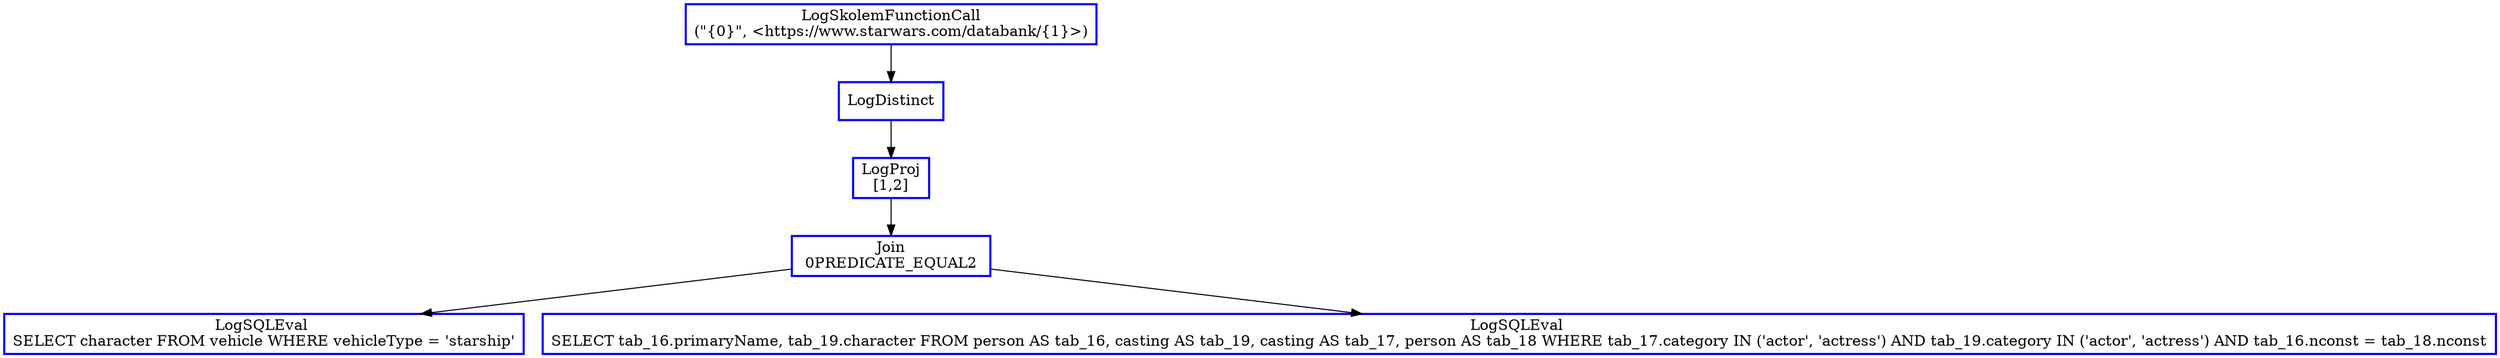 digraph  g{
node [shape=rectangle, color=black, fontcolor=black, style=bold]
0 [label="LogSkolemFunctionCall
(\"{0}\", <https://www.starwars.com/databank/{1}>)" , color = blue] ; 
1 [label="LogDistinct" , color = blue] ; 
0 -> 1 ; 
2 [label="LogProj
[1,2]" , color = blue] ; 
1 -> 2 ; 
3 [label="Join\n 0PREDICATE_EQUAL2 ", color = blue] ; 
2 -> 3 ; 
4 [label="LogSQLEval 
SELECT character FROM vehicle WHERE vehicleType = 'starship'", color = blue] ; 
3 -> 4 ; 
5 [label="LogSQLEval 
SELECT tab_16.primaryName, tab_19.character FROM person AS tab_16, casting AS tab_19, casting AS tab_17, person AS tab_18 WHERE tab_17.category IN ('actor', 'actress') AND tab_19.category IN ('actor', 'actress') AND tab_16.nconst = tab_18.nconst", color = blue] ; 
3 -> 5 ; 
}

